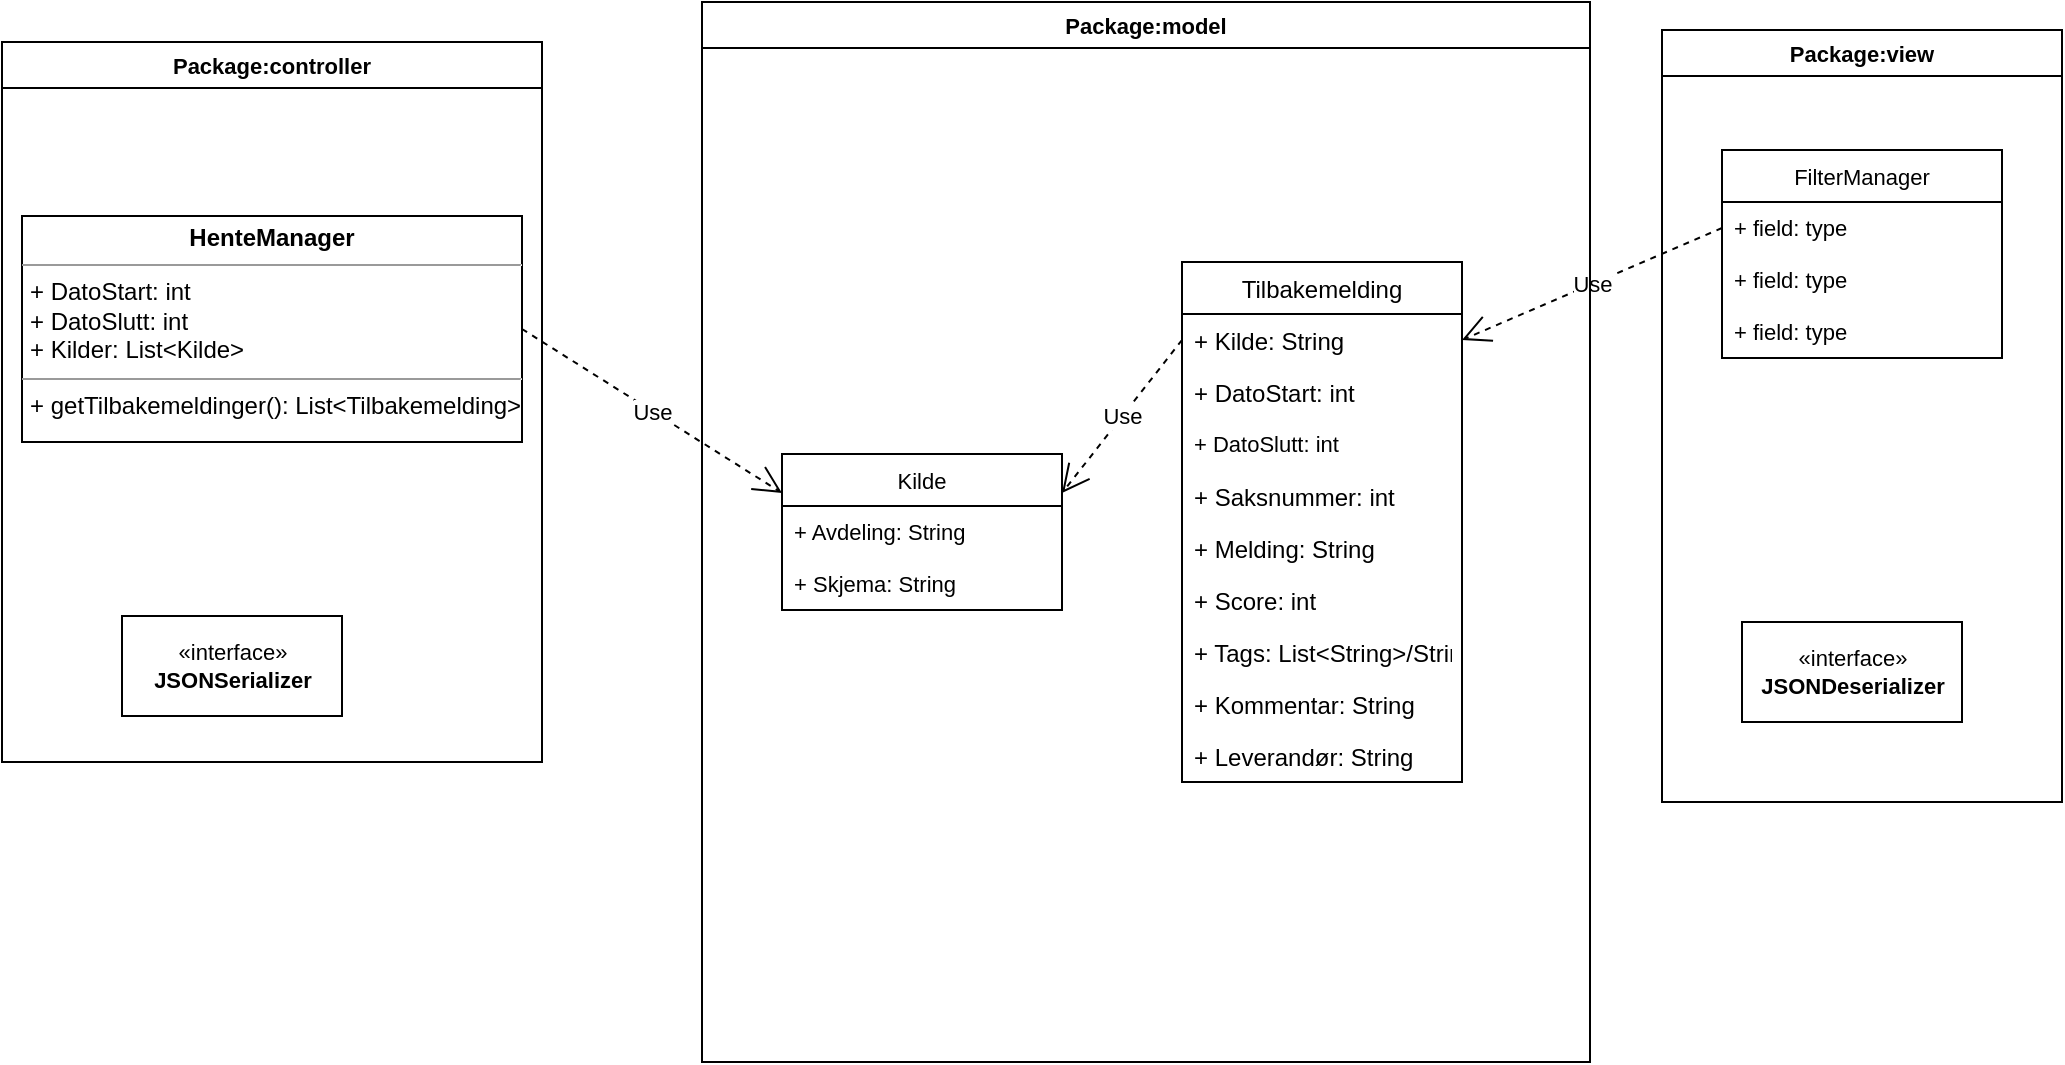 <mxfile version="20.0.1" type="device"><diagram id="5I2somQ_fz5iawwjhYIM" name="Page-1"><mxGraphModel dx="2013" dy="795" grid="1" gridSize="10" guides="1" tooltips="1" connect="1" arrows="1" fold="1" page="1" pageScale="1" pageWidth="827" pageHeight="1169" math="0" shadow="0"><root><mxCell id="0"/><mxCell id="1" parent="0"/><mxCell id="s3U4OCaFh0NCFX7jWCiW-32" value="Use" style="endArrow=open;endSize=12;dashed=1;html=1;rounded=0;fontSize=11;exitX=0;exitY=0.5;exitDx=0;exitDy=0;entryX=1;entryY=0.5;entryDx=0;entryDy=0;" edge="1" parent="1" source="s3U4OCaFh0NCFX7jWCiW-28" target="s3U4OCaFh0NCFX7jWCiW-16"><mxGeometry width="160" relative="1" as="geometry"><mxPoint x="330" y="120" as="sourcePoint"/><mxPoint x="490" y="120" as="targetPoint"/></mxGeometry></mxCell><mxCell id="s3U4OCaFh0NCFX7jWCiW-49" value="Package:model" style="swimlane;fontSize=11;" vertex="1" parent="1"><mxGeometry x="110" y="40" width="444" height="530" as="geometry"/></mxCell><mxCell id="s3U4OCaFh0NCFX7jWCiW-15" value="Tilbakemelding" style="swimlane;fontStyle=0;childLayout=stackLayout;horizontal=1;startSize=26;fillColor=none;horizontalStack=0;resizeParent=1;resizeParentMax=0;resizeLast=0;collapsible=1;marginBottom=0;" vertex="1" parent="s3U4OCaFh0NCFX7jWCiW-49"><mxGeometry x="240" y="130" width="140" height="260" as="geometry"/></mxCell><mxCell id="s3U4OCaFh0NCFX7jWCiW-16" value="+ Kilde: String" style="text;strokeColor=none;fillColor=none;align=left;verticalAlign=top;spacingLeft=4;spacingRight=4;overflow=hidden;rotatable=0;points=[[0,0.5],[1,0.5]];portConstraint=eastwest;" vertex="1" parent="s3U4OCaFh0NCFX7jWCiW-15"><mxGeometry y="26" width="140" height="26" as="geometry"/></mxCell><mxCell id="s3U4OCaFh0NCFX7jWCiW-17" value="+ DatoStart: int" style="text;strokeColor=none;fillColor=none;align=left;verticalAlign=top;spacingLeft=4;spacingRight=4;overflow=hidden;rotatable=0;points=[[0,0.5],[1,0.5]];portConstraint=eastwest;" vertex="1" parent="s3U4OCaFh0NCFX7jWCiW-15"><mxGeometry y="52" width="140" height="26" as="geometry"/></mxCell><mxCell id="s3U4OCaFh0NCFX7jWCiW-43" value="+ DatoSlutt: int" style="text;strokeColor=none;fillColor=none;align=left;verticalAlign=top;spacingLeft=4;spacingRight=4;overflow=hidden;rotatable=0;points=[[0,0.5],[1,0.5]];portConstraint=eastwest;fontSize=11;" vertex="1" parent="s3U4OCaFh0NCFX7jWCiW-15"><mxGeometry y="78" width="140" height="26" as="geometry"/></mxCell><mxCell id="s3U4OCaFh0NCFX7jWCiW-18" value="+ Saksnummer: int" style="text;strokeColor=none;fillColor=none;align=left;verticalAlign=top;spacingLeft=4;spacingRight=4;overflow=hidden;rotatable=0;points=[[0,0.5],[1,0.5]];portConstraint=eastwest;" vertex="1" parent="s3U4OCaFh0NCFX7jWCiW-15"><mxGeometry y="104" width="140" height="26" as="geometry"/></mxCell><mxCell id="s3U4OCaFh0NCFX7jWCiW-19" value="+ Melding: String" style="text;strokeColor=none;fillColor=none;align=left;verticalAlign=top;spacingLeft=4;spacingRight=4;overflow=hidden;rotatable=0;points=[[0,0.5],[1,0.5]];portConstraint=eastwest;" vertex="1" parent="s3U4OCaFh0NCFX7jWCiW-15"><mxGeometry y="130" width="140" height="26" as="geometry"/></mxCell><mxCell id="s3U4OCaFh0NCFX7jWCiW-21" value="+ Score: int" style="text;strokeColor=none;fillColor=none;align=left;verticalAlign=top;spacingLeft=4;spacingRight=4;overflow=hidden;rotatable=0;points=[[0,0.5],[1,0.5]];portConstraint=eastwest;" vertex="1" parent="s3U4OCaFh0NCFX7jWCiW-15"><mxGeometry y="156" width="140" height="26" as="geometry"/></mxCell><mxCell id="s3U4OCaFh0NCFX7jWCiW-22" value="+ Tags: List&lt;String&gt;/String" style="text;strokeColor=none;fillColor=none;align=left;verticalAlign=top;spacingLeft=4;spacingRight=4;overflow=hidden;rotatable=0;points=[[0,0.5],[1,0.5]];portConstraint=eastwest;" vertex="1" parent="s3U4OCaFh0NCFX7jWCiW-15"><mxGeometry y="182" width="140" height="26" as="geometry"/></mxCell><mxCell id="s3U4OCaFh0NCFX7jWCiW-23" value="+ Kommentar: String" style="text;strokeColor=none;fillColor=none;align=left;verticalAlign=top;spacingLeft=4;spacingRight=4;overflow=hidden;rotatable=0;points=[[0,0.5],[1,0.5]];portConstraint=eastwest;" vertex="1" parent="s3U4OCaFh0NCFX7jWCiW-15"><mxGeometry y="208" width="140" height="26" as="geometry"/></mxCell><mxCell id="s3U4OCaFh0NCFX7jWCiW-31" value="+ Leverandør: String" style="text;strokeColor=none;fillColor=none;align=left;verticalAlign=top;spacingLeft=4;spacingRight=4;overflow=hidden;rotatable=0;points=[[0,0.5],[1,0.5]];portConstraint=eastwest;" vertex="1" parent="s3U4OCaFh0NCFX7jWCiW-15"><mxGeometry y="234" width="140" height="26" as="geometry"/></mxCell><mxCell id="s3U4OCaFh0NCFX7jWCiW-44" value="Kilde" style="swimlane;fontStyle=0;childLayout=stackLayout;horizontal=1;startSize=26;fillColor=none;horizontalStack=0;resizeParent=1;resizeParentMax=0;resizeLast=0;collapsible=1;marginBottom=0;fontSize=11;" vertex="1" parent="s3U4OCaFh0NCFX7jWCiW-49"><mxGeometry x="40" y="226" width="140" height="78" as="geometry"/></mxCell><mxCell id="s3U4OCaFh0NCFX7jWCiW-45" value="+ Avdeling: String" style="text;strokeColor=none;fillColor=none;align=left;verticalAlign=top;spacingLeft=4;spacingRight=4;overflow=hidden;rotatable=0;points=[[0,0.5],[1,0.5]];portConstraint=eastwest;fontSize=11;" vertex="1" parent="s3U4OCaFh0NCFX7jWCiW-44"><mxGeometry y="26" width="140" height="26" as="geometry"/></mxCell><mxCell id="s3U4OCaFh0NCFX7jWCiW-47" value="+ Skjema: String" style="text;strokeColor=none;fillColor=none;align=left;verticalAlign=top;spacingLeft=4;spacingRight=4;overflow=hidden;rotatable=0;points=[[0,0.5],[1,0.5]];portConstraint=eastwest;fontSize=11;" vertex="1" parent="s3U4OCaFh0NCFX7jWCiW-44"><mxGeometry y="52" width="140" height="26" as="geometry"/></mxCell><mxCell id="s3U4OCaFh0NCFX7jWCiW-48" value="Use" style="endArrow=open;endSize=12;dashed=1;html=1;rounded=0;fontSize=11;exitX=0;exitY=0.5;exitDx=0;exitDy=0;entryX=1;entryY=0.25;entryDx=0;entryDy=0;" edge="1" parent="s3U4OCaFh0NCFX7jWCiW-49" source="s3U4OCaFh0NCFX7jWCiW-16" target="s3U4OCaFh0NCFX7jWCiW-44"><mxGeometry width="160" relative="1" as="geometry"><mxPoint x="92.02" y="330" as="sourcePoint"/><mxPoint x="98.211" y="420" as="targetPoint"/></mxGeometry></mxCell><mxCell id="s3U4OCaFh0NCFX7jWCiW-50" value="Package:view" style="swimlane;fontSize=11;" vertex="1" parent="1"><mxGeometry x="590" y="54" width="200" height="386" as="geometry"/></mxCell><mxCell id="s3U4OCaFh0NCFX7jWCiW-27" value="FilterManager" style="swimlane;fontStyle=0;childLayout=stackLayout;horizontal=1;startSize=26;fillColor=none;horizontalStack=0;resizeParent=1;resizeParentMax=0;resizeLast=0;collapsible=1;marginBottom=0;fontSize=11;" vertex="1" parent="s3U4OCaFh0NCFX7jWCiW-50"><mxGeometry x="30" y="60" width="140" height="104" as="geometry"/></mxCell><mxCell id="s3U4OCaFh0NCFX7jWCiW-28" value="+ field: type" style="text;strokeColor=none;fillColor=none;align=left;verticalAlign=top;spacingLeft=4;spacingRight=4;overflow=hidden;rotatable=0;points=[[0,0.5],[1,0.5]];portConstraint=eastwest;fontSize=11;" vertex="1" parent="s3U4OCaFh0NCFX7jWCiW-27"><mxGeometry y="26" width="140" height="26" as="geometry"/></mxCell><mxCell id="s3U4OCaFh0NCFX7jWCiW-29" value="+ field: type" style="text;strokeColor=none;fillColor=none;align=left;verticalAlign=top;spacingLeft=4;spacingRight=4;overflow=hidden;rotatable=0;points=[[0,0.5],[1,0.5]];portConstraint=eastwest;fontSize=11;" vertex="1" parent="s3U4OCaFh0NCFX7jWCiW-27"><mxGeometry y="52" width="140" height="26" as="geometry"/></mxCell><mxCell id="s3U4OCaFh0NCFX7jWCiW-30" value="+ field: type" style="text;strokeColor=none;fillColor=none;align=left;verticalAlign=top;spacingLeft=4;spacingRight=4;overflow=hidden;rotatable=0;points=[[0,0.5],[1,0.5]];portConstraint=eastwest;fontSize=11;" vertex="1" parent="s3U4OCaFh0NCFX7jWCiW-27"><mxGeometry y="78" width="140" height="26" as="geometry"/></mxCell><mxCell id="s3U4OCaFh0NCFX7jWCiW-59" value="«interface»&lt;br&gt;&lt;b&gt;JSONDeserializer&lt;/b&gt;" style="html=1;fontSize=11;" vertex="1" parent="s3U4OCaFh0NCFX7jWCiW-50"><mxGeometry x="40" y="296" width="110" height="50" as="geometry"/></mxCell><mxCell id="s3U4OCaFh0NCFX7jWCiW-51" value="Package:controller" style="swimlane;fontSize=11;" vertex="1" parent="1"><mxGeometry x="-240" y="60" width="270" height="360" as="geometry"/></mxCell><mxCell id="s3U4OCaFh0NCFX7jWCiW-60" value="«interface»&lt;br&gt;&lt;b&gt;JSONSerializer&lt;/b&gt;" style="html=1;fontSize=11;" vertex="1" parent="s3U4OCaFh0NCFX7jWCiW-51"><mxGeometry x="60" y="287" width="110" height="50" as="geometry"/></mxCell><mxCell id="s3U4OCaFh0NCFX7jWCiW-62" value="&lt;p style=&quot;margin:0px;margin-top:4px;text-align:center;&quot;&gt;&lt;b&gt;HenteManager&lt;/b&gt;&lt;/p&gt;&lt;hr size=&quot;1&quot;&gt;&lt;p style=&quot;margin:0px;margin-left:4px;&quot;&gt;+ DatoStart: int&lt;/p&gt;&lt;p style=&quot;margin:0px;margin-left:4px;&quot;&gt;+ DatoSlutt: int&lt;/p&gt;&lt;p style=&quot;margin:0px;margin-left:4px;&quot;&gt;+ Kilder: List&amp;lt;Kilde&amp;gt;&lt;/p&gt;&lt;hr size=&quot;1&quot;&gt;&lt;p style=&quot;margin:0px;margin-left:4px;&quot;&gt;+ getTilbakemeldinger(): List&amp;lt;Tilbakemelding&amp;gt;&lt;/p&gt;" style="verticalAlign=top;align=left;overflow=fill;fontSize=12;fontFamily=Helvetica;html=1;" vertex="1" parent="s3U4OCaFh0NCFX7jWCiW-51"><mxGeometry x="10" y="87" width="250" height="113" as="geometry"/></mxCell><mxCell id="s3U4OCaFh0NCFX7jWCiW-61" value="Use" style="endArrow=open;endSize=12;dashed=1;html=1;rounded=0;fontSize=11;exitX=1;exitY=0.5;exitDx=0;exitDy=0;entryX=0;entryY=0.25;entryDx=0;entryDy=0;" edge="1" parent="1" source="s3U4OCaFh0NCFX7jWCiW-62" target="s3U4OCaFh0NCFX7jWCiW-44"><mxGeometry width="160" relative="1" as="geometry"><mxPoint x="-30" y="205" as="sourcePoint"/><mxPoint x="430" y="360" as="targetPoint"/></mxGeometry></mxCell></root></mxGraphModel></diagram></mxfile>